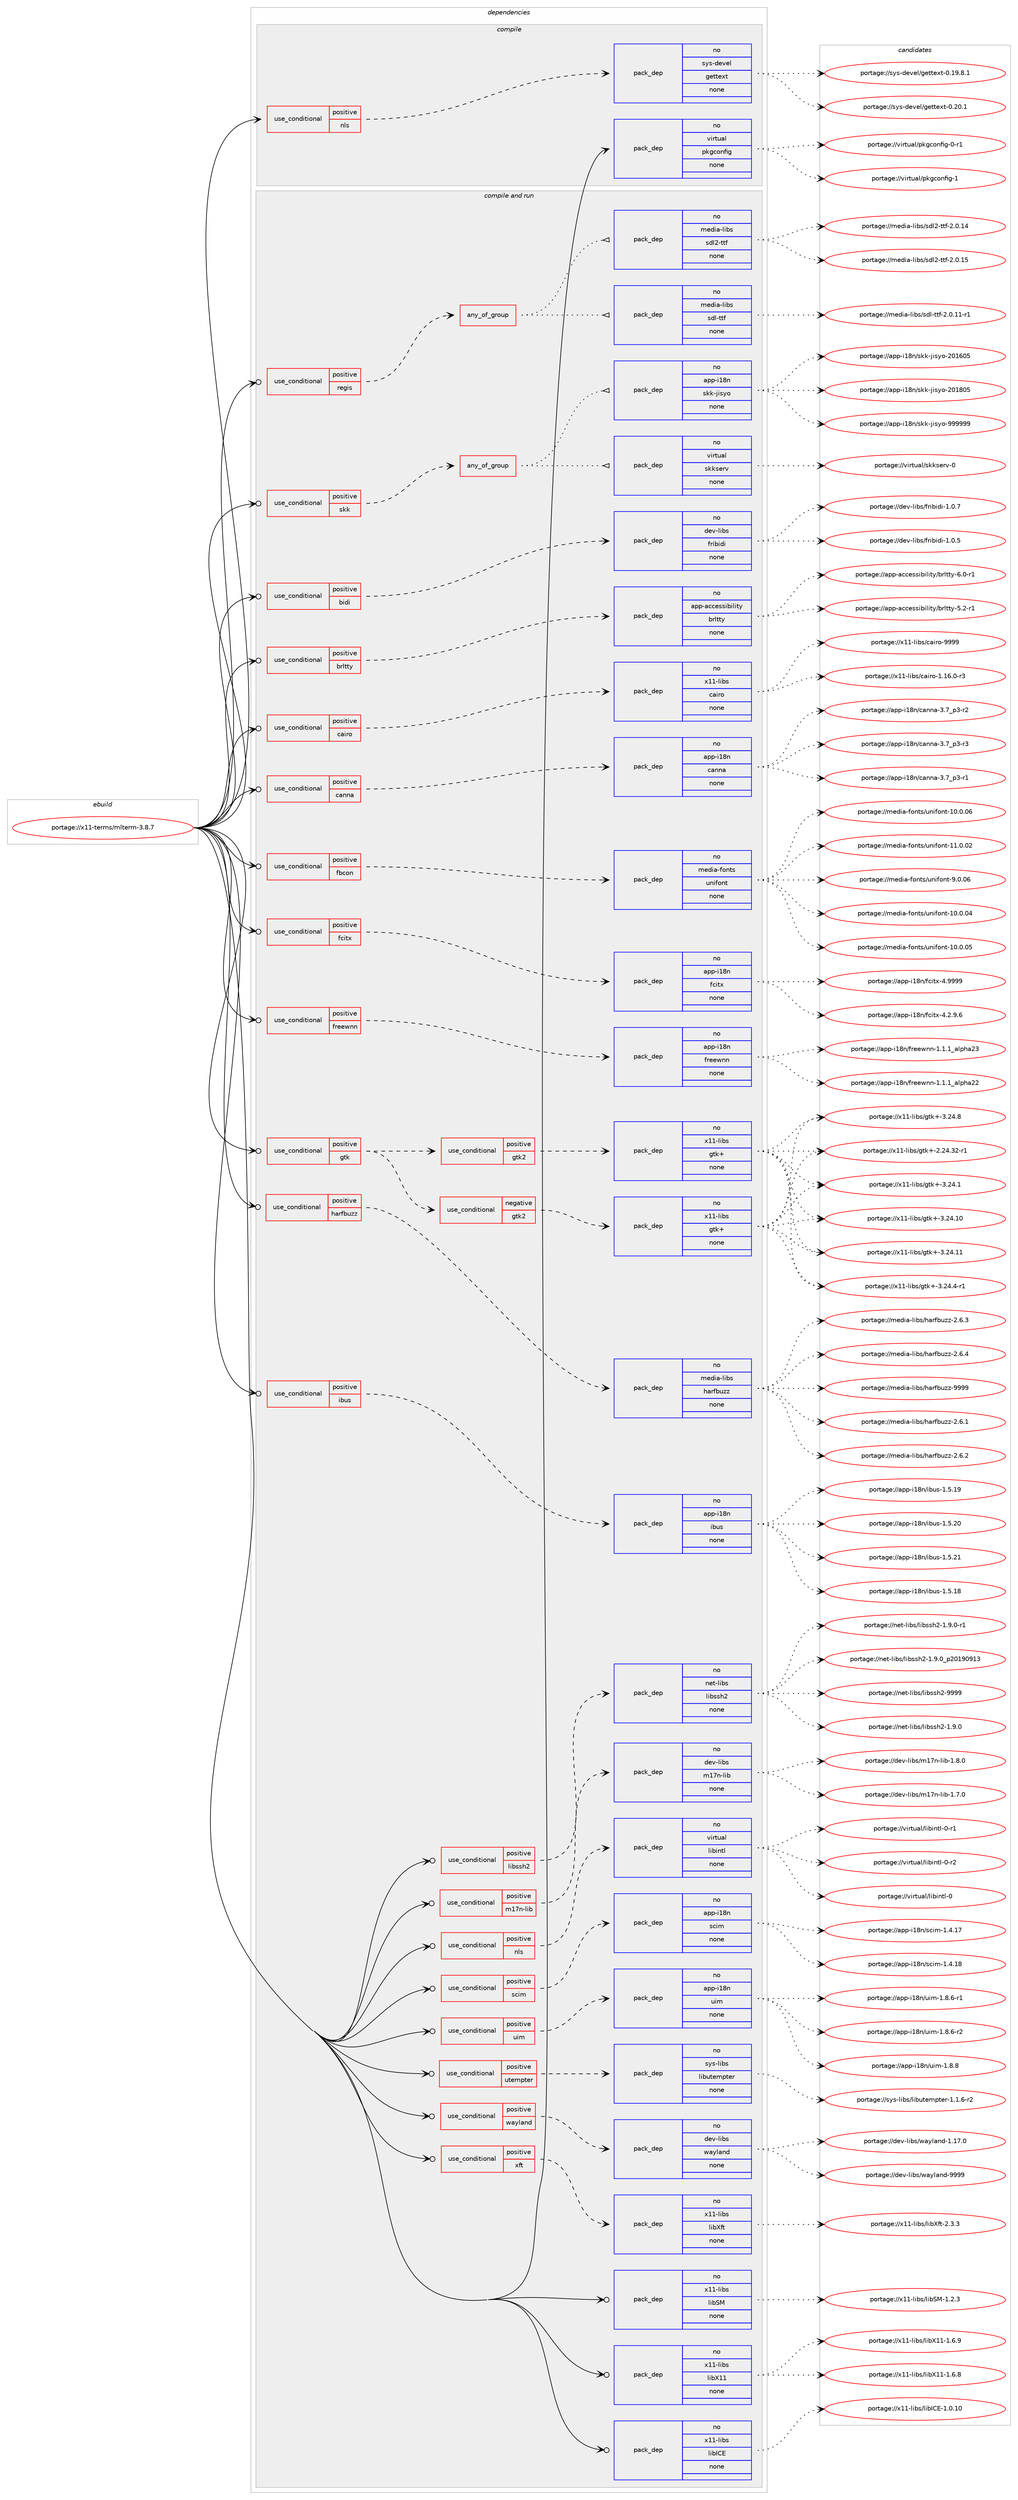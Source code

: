 digraph prolog {

# *************
# Graph options
# *************

newrank=true;
concentrate=true;
compound=true;
graph [rankdir=LR,fontname=Helvetica,fontsize=10,ranksep=1.5];#, ranksep=2.5, nodesep=0.2];
edge  [arrowhead=vee];
node  [fontname=Helvetica,fontsize=10];

# **********
# The ebuild
# **********

subgraph cluster_leftcol {
color=gray;
rank=same;
label=<<i>ebuild</i>>;
id [label="portage://x11-terms/mlterm-3.8.7", color=red, width=4, href="../x11-terms/mlterm-3.8.7.svg"];
}

# ****************
# The dependencies
# ****************

subgraph cluster_midcol {
color=gray;
label=<<i>dependencies</i>>;
subgraph cluster_compile {
fillcolor="#eeeeee";
style=filled;
label=<<i>compile</i>>;
subgraph cond108905 {
dependency457503 [label=<<TABLE BORDER="0" CELLBORDER="1" CELLSPACING="0" CELLPADDING="4"><TR><TD ROWSPAN="3" CELLPADDING="10">use_conditional</TD></TR><TR><TD>positive</TD></TR><TR><TD>nls</TD></TR></TABLE>>, shape=none, color=red];
subgraph pack340340 {
dependency457504 [label=<<TABLE BORDER="0" CELLBORDER="1" CELLSPACING="0" CELLPADDING="4" WIDTH="220"><TR><TD ROWSPAN="6" CELLPADDING="30">pack_dep</TD></TR><TR><TD WIDTH="110">no</TD></TR><TR><TD>sys-devel</TD></TR><TR><TD>gettext</TD></TR><TR><TD>none</TD></TR><TR><TD></TD></TR></TABLE>>, shape=none, color=blue];
}
dependency457503:e -> dependency457504:w [weight=20,style="dashed",arrowhead="vee"];
}
id:e -> dependency457503:w [weight=20,style="solid",arrowhead="vee"];
subgraph pack340341 {
dependency457505 [label=<<TABLE BORDER="0" CELLBORDER="1" CELLSPACING="0" CELLPADDING="4" WIDTH="220"><TR><TD ROWSPAN="6" CELLPADDING="30">pack_dep</TD></TR><TR><TD WIDTH="110">no</TD></TR><TR><TD>virtual</TD></TR><TR><TD>pkgconfig</TD></TR><TR><TD>none</TD></TR><TR><TD></TD></TR></TABLE>>, shape=none, color=blue];
}
id:e -> dependency457505:w [weight=20,style="solid",arrowhead="vee"];
}
subgraph cluster_compileandrun {
fillcolor="#eeeeee";
style=filled;
label=<<i>compile and run</i>>;
subgraph cond108906 {
dependency457506 [label=<<TABLE BORDER="0" CELLBORDER="1" CELLSPACING="0" CELLPADDING="4"><TR><TD ROWSPAN="3" CELLPADDING="10">use_conditional</TD></TR><TR><TD>positive</TD></TR><TR><TD>bidi</TD></TR></TABLE>>, shape=none, color=red];
subgraph pack340342 {
dependency457507 [label=<<TABLE BORDER="0" CELLBORDER="1" CELLSPACING="0" CELLPADDING="4" WIDTH="220"><TR><TD ROWSPAN="6" CELLPADDING="30">pack_dep</TD></TR><TR><TD WIDTH="110">no</TD></TR><TR><TD>dev-libs</TD></TR><TR><TD>fribidi</TD></TR><TR><TD>none</TD></TR><TR><TD></TD></TR></TABLE>>, shape=none, color=blue];
}
dependency457506:e -> dependency457507:w [weight=20,style="dashed",arrowhead="vee"];
}
id:e -> dependency457506:w [weight=20,style="solid",arrowhead="odotvee"];
subgraph cond108907 {
dependency457508 [label=<<TABLE BORDER="0" CELLBORDER="1" CELLSPACING="0" CELLPADDING="4"><TR><TD ROWSPAN="3" CELLPADDING="10">use_conditional</TD></TR><TR><TD>positive</TD></TR><TR><TD>brltty</TD></TR></TABLE>>, shape=none, color=red];
subgraph pack340343 {
dependency457509 [label=<<TABLE BORDER="0" CELLBORDER="1" CELLSPACING="0" CELLPADDING="4" WIDTH="220"><TR><TD ROWSPAN="6" CELLPADDING="30">pack_dep</TD></TR><TR><TD WIDTH="110">no</TD></TR><TR><TD>app-accessibility</TD></TR><TR><TD>brltty</TD></TR><TR><TD>none</TD></TR><TR><TD></TD></TR></TABLE>>, shape=none, color=blue];
}
dependency457508:e -> dependency457509:w [weight=20,style="dashed",arrowhead="vee"];
}
id:e -> dependency457508:w [weight=20,style="solid",arrowhead="odotvee"];
subgraph cond108908 {
dependency457510 [label=<<TABLE BORDER="0" CELLBORDER="1" CELLSPACING="0" CELLPADDING="4"><TR><TD ROWSPAN="3" CELLPADDING="10">use_conditional</TD></TR><TR><TD>positive</TD></TR><TR><TD>cairo</TD></TR></TABLE>>, shape=none, color=red];
subgraph pack340344 {
dependency457511 [label=<<TABLE BORDER="0" CELLBORDER="1" CELLSPACING="0" CELLPADDING="4" WIDTH="220"><TR><TD ROWSPAN="6" CELLPADDING="30">pack_dep</TD></TR><TR><TD WIDTH="110">no</TD></TR><TR><TD>x11-libs</TD></TR><TR><TD>cairo</TD></TR><TR><TD>none</TD></TR><TR><TD></TD></TR></TABLE>>, shape=none, color=blue];
}
dependency457510:e -> dependency457511:w [weight=20,style="dashed",arrowhead="vee"];
}
id:e -> dependency457510:w [weight=20,style="solid",arrowhead="odotvee"];
subgraph cond108909 {
dependency457512 [label=<<TABLE BORDER="0" CELLBORDER="1" CELLSPACING="0" CELLPADDING="4"><TR><TD ROWSPAN="3" CELLPADDING="10">use_conditional</TD></TR><TR><TD>positive</TD></TR><TR><TD>canna</TD></TR></TABLE>>, shape=none, color=red];
subgraph pack340345 {
dependency457513 [label=<<TABLE BORDER="0" CELLBORDER="1" CELLSPACING="0" CELLPADDING="4" WIDTH="220"><TR><TD ROWSPAN="6" CELLPADDING="30">pack_dep</TD></TR><TR><TD WIDTH="110">no</TD></TR><TR><TD>app-i18n</TD></TR><TR><TD>canna</TD></TR><TR><TD>none</TD></TR><TR><TD></TD></TR></TABLE>>, shape=none, color=blue];
}
dependency457512:e -> dependency457513:w [weight=20,style="dashed",arrowhead="vee"];
}
id:e -> dependency457512:w [weight=20,style="solid",arrowhead="odotvee"];
subgraph cond108910 {
dependency457514 [label=<<TABLE BORDER="0" CELLBORDER="1" CELLSPACING="0" CELLPADDING="4"><TR><TD ROWSPAN="3" CELLPADDING="10">use_conditional</TD></TR><TR><TD>positive</TD></TR><TR><TD>fbcon</TD></TR></TABLE>>, shape=none, color=red];
subgraph pack340346 {
dependency457515 [label=<<TABLE BORDER="0" CELLBORDER="1" CELLSPACING="0" CELLPADDING="4" WIDTH="220"><TR><TD ROWSPAN="6" CELLPADDING="30">pack_dep</TD></TR><TR><TD WIDTH="110">no</TD></TR><TR><TD>media-fonts</TD></TR><TR><TD>unifont</TD></TR><TR><TD>none</TD></TR><TR><TD></TD></TR></TABLE>>, shape=none, color=blue];
}
dependency457514:e -> dependency457515:w [weight=20,style="dashed",arrowhead="vee"];
}
id:e -> dependency457514:w [weight=20,style="solid",arrowhead="odotvee"];
subgraph cond108911 {
dependency457516 [label=<<TABLE BORDER="0" CELLBORDER="1" CELLSPACING="0" CELLPADDING="4"><TR><TD ROWSPAN="3" CELLPADDING="10">use_conditional</TD></TR><TR><TD>positive</TD></TR><TR><TD>fcitx</TD></TR></TABLE>>, shape=none, color=red];
subgraph pack340347 {
dependency457517 [label=<<TABLE BORDER="0" CELLBORDER="1" CELLSPACING="0" CELLPADDING="4" WIDTH="220"><TR><TD ROWSPAN="6" CELLPADDING="30">pack_dep</TD></TR><TR><TD WIDTH="110">no</TD></TR><TR><TD>app-i18n</TD></TR><TR><TD>fcitx</TD></TR><TR><TD>none</TD></TR><TR><TD></TD></TR></TABLE>>, shape=none, color=blue];
}
dependency457516:e -> dependency457517:w [weight=20,style="dashed",arrowhead="vee"];
}
id:e -> dependency457516:w [weight=20,style="solid",arrowhead="odotvee"];
subgraph cond108912 {
dependency457518 [label=<<TABLE BORDER="0" CELLBORDER="1" CELLSPACING="0" CELLPADDING="4"><TR><TD ROWSPAN="3" CELLPADDING="10">use_conditional</TD></TR><TR><TD>positive</TD></TR><TR><TD>freewnn</TD></TR></TABLE>>, shape=none, color=red];
subgraph pack340348 {
dependency457519 [label=<<TABLE BORDER="0" CELLBORDER="1" CELLSPACING="0" CELLPADDING="4" WIDTH="220"><TR><TD ROWSPAN="6" CELLPADDING="30">pack_dep</TD></TR><TR><TD WIDTH="110">no</TD></TR><TR><TD>app-i18n</TD></TR><TR><TD>freewnn</TD></TR><TR><TD>none</TD></TR><TR><TD></TD></TR></TABLE>>, shape=none, color=blue];
}
dependency457518:e -> dependency457519:w [weight=20,style="dashed",arrowhead="vee"];
}
id:e -> dependency457518:w [weight=20,style="solid",arrowhead="odotvee"];
subgraph cond108913 {
dependency457520 [label=<<TABLE BORDER="0" CELLBORDER="1" CELLSPACING="0" CELLPADDING="4"><TR><TD ROWSPAN="3" CELLPADDING="10">use_conditional</TD></TR><TR><TD>positive</TD></TR><TR><TD>gtk</TD></TR></TABLE>>, shape=none, color=red];
subgraph cond108914 {
dependency457521 [label=<<TABLE BORDER="0" CELLBORDER="1" CELLSPACING="0" CELLPADDING="4"><TR><TD ROWSPAN="3" CELLPADDING="10">use_conditional</TD></TR><TR><TD>positive</TD></TR><TR><TD>gtk2</TD></TR></TABLE>>, shape=none, color=red];
subgraph pack340349 {
dependency457522 [label=<<TABLE BORDER="0" CELLBORDER="1" CELLSPACING="0" CELLPADDING="4" WIDTH="220"><TR><TD ROWSPAN="6" CELLPADDING="30">pack_dep</TD></TR><TR><TD WIDTH="110">no</TD></TR><TR><TD>x11-libs</TD></TR><TR><TD>gtk+</TD></TR><TR><TD>none</TD></TR><TR><TD></TD></TR></TABLE>>, shape=none, color=blue];
}
dependency457521:e -> dependency457522:w [weight=20,style="dashed",arrowhead="vee"];
}
dependency457520:e -> dependency457521:w [weight=20,style="dashed",arrowhead="vee"];
subgraph cond108915 {
dependency457523 [label=<<TABLE BORDER="0" CELLBORDER="1" CELLSPACING="0" CELLPADDING="4"><TR><TD ROWSPAN="3" CELLPADDING="10">use_conditional</TD></TR><TR><TD>negative</TD></TR><TR><TD>gtk2</TD></TR></TABLE>>, shape=none, color=red];
subgraph pack340350 {
dependency457524 [label=<<TABLE BORDER="0" CELLBORDER="1" CELLSPACING="0" CELLPADDING="4" WIDTH="220"><TR><TD ROWSPAN="6" CELLPADDING="30">pack_dep</TD></TR><TR><TD WIDTH="110">no</TD></TR><TR><TD>x11-libs</TD></TR><TR><TD>gtk+</TD></TR><TR><TD>none</TD></TR><TR><TD></TD></TR></TABLE>>, shape=none, color=blue];
}
dependency457523:e -> dependency457524:w [weight=20,style="dashed",arrowhead="vee"];
}
dependency457520:e -> dependency457523:w [weight=20,style="dashed",arrowhead="vee"];
}
id:e -> dependency457520:w [weight=20,style="solid",arrowhead="odotvee"];
subgraph cond108916 {
dependency457525 [label=<<TABLE BORDER="0" CELLBORDER="1" CELLSPACING="0" CELLPADDING="4"><TR><TD ROWSPAN="3" CELLPADDING="10">use_conditional</TD></TR><TR><TD>positive</TD></TR><TR><TD>harfbuzz</TD></TR></TABLE>>, shape=none, color=red];
subgraph pack340351 {
dependency457526 [label=<<TABLE BORDER="0" CELLBORDER="1" CELLSPACING="0" CELLPADDING="4" WIDTH="220"><TR><TD ROWSPAN="6" CELLPADDING="30">pack_dep</TD></TR><TR><TD WIDTH="110">no</TD></TR><TR><TD>media-libs</TD></TR><TR><TD>harfbuzz</TD></TR><TR><TD>none</TD></TR><TR><TD></TD></TR></TABLE>>, shape=none, color=blue];
}
dependency457525:e -> dependency457526:w [weight=20,style="dashed",arrowhead="vee"];
}
id:e -> dependency457525:w [weight=20,style="solid",arrowhead="odotvee"];
subgraph cond108917 {
dependency457527 [label=<<TABLE BORDER="0" CELLBORDER="1" CELLSPACING="0" CELLPADDING="4"><TR><TD ROWSPAN="3" CELLPADDING="10">use_conditional</TD></TR><TR><TD>positive</TD></TR><TR><TD>ibus</TD></TR></TABLE>>, shape=none, color=red];
subgraph pack340352 {
dependency457528 [label=<<TABLE BORDER="0" CELLBORDER="1" CELLSPACING="0" CELLPADDING="4" WIDTH="220"><TR><TD ROWSPAN="6" CELLPADDING="30">pack_dep</TD></TR><TR><TD WIDTH="110">no</TD></TR><TR><TD>app-i18n</TD></TR><TR><TD>ibus</TD></TR><TR><TD>none</TD></TR><TR><TD></TD></TR></TABLE>>, shape=none, color=blue];
}
dependency457527:e -> dependency457528:w [weight=20,style="dashed",arrowhead="vee"];
}
id:e -> dependency457527:w [weight=20,style="solid",arrowhead="odotvee"];
subgraph cond108918 {
dependency457529 [label=<<TABLE BORDER="0" CELLBORDER="1" CELLSPACING="0" CELLPADDING="4"><TR><TD ROWSPAN="3" CELLPADDING="10">use_conditional</TD></TR><TR><TD>positive</TD></TR><TR><TD>libssh2</TD></TR></TABLE>>, shape=none, color=red];
subgraph pack340353 {
dependency457530 [label=<<TABLE BORDER="0" CELLBORDER="1" CELLSPACING="0" CELLPADDING="4" WIDTH="220"><TR><TD ROWSPAN="6" CELLPADDING="30">pack_dep</TD></TR><TR><TD WIDTH="110">no</TD></TR><TR><TD>net-libs</TD></TR><TR><TD>libssh2</TD></TR><TR><TD>none</TD></TR><TR><TD></TD></TR></TABLE>>, shape=none, color=blue];
}
dependency457529:e -> dependency457530:w [weight=20,style="dashed",arrowhead="vee"];
}
id:e -> dependency457529:w [weight=20,style="solid",arrowhead="odotvee"];
subgraph cond108919 {
dependency457531 [label=<<TABLE BORDER="0" CELLBORDER="1" CELLSPACING="0" CELLPADDING="4"><TR><TD ROWSPAN="3" CELLPADDING="10">use_conditional</TD></TR><TR><TD>positive</TD></TR><TR><TD>m17n-lib</TD></TR></TABLE>>, shape=none, color=red];
subgraph pack340354 {
dependency457532 [label=<<TABLE BORDER="0" CELLBORDER="1" CELLSPACING="0" CELLPADDING="4" WIDTH="220"><TR><TD ROWSPAN="6" CELLPADDING="30">pack_dep</TD></TR><TR><TD WIDTH="110">no</TD></TR><TR><TD>dev-libs</TD></TR><TR><TD>m17n-lib</TD></TR><TR><TD>none</TD></TR><TR><TD></TD></TR></TABLE>>, shape=none, color=blue];
}
dependency457531:e -> dependency457532:w [weight=20,style="dashed",arrowhead="vee"];
}
id:e -> dependency457531:w [weight=20,style="solid",arrowhead="odotvee"];
subgraph cond108920 {
dependency457533 [label=<<TABLE BORDER="0" CELLBORDER="1" CELLSPACING="0" CELLPADDING="4"><TR><TD ROWSPAN="3" CELLPADDING="10">use_conditional</TD></TR><TR><TD>positive</TD></TR><TR><TD>nls</TD></TR></TABLE>>, shape=none, color=red];
subgraph pack340355 {
dependency457534 [label=<<TABLE BORDER="0" CELLBORDER="1" CELLSPACING="0" CELLPADDING="4" WIDTH="220"><TR><TD ROWSPAN="6" CELLPADDING="30">pack_dep</TD></TR><TR><TD WIDTH="110">no</TD></TR><TR><TD>virtual</TD></TR><TR><TD>libintl</TD></TR><TR><TD>none</TD></TR><TR><TD></TD></TR></TABLE>>, shape=none, color=blue];
}
dependency457533:e -> dependency457534:w [weight=20,style="dashed",arrowhead="vee"];
}
id:e -> dependency457533:w [weight=20,style="solid",arrowhead="odotvee"];
subgraph cond108921 {
dependency457535 [label=<<TABLE BORDER="0" CELLBORDER="1" CELLSPACING="0" CELLPADDING="4"><TR><TD ROWSPAN="3" CELLPADDING="10">use_conditional</TD></TR><TR><TD>positive</TD></TR><TR><TD>regis</TD></TR></TABLE>>, shape=none, color=red];
subgraph any7964 {
dependency457536 [label=<<TABLE BORDER="0" CELLBORDER="1" CELLSPACING="0" CELLPADDING="4"><TR><TD CELLPADDING="10">any_of_group</TD></TR></TABLE>>, shape=none, color=red];subgraph pack340356 {
dependency457537 [label=<<TABLE BORDER="0" CELLBORDER="1" CELLSPACING="0" CELLPADDING="4" WIDTH="220"><TR><TD ROWSPAN="6" CELLPADDING="30">pack_dep</TD></TR><TR><TD WIDTH="110">no</TD></TR><TR><TD>media-libs</TD></TR><TR><TD>sdl-ttf</TD></TR><TR><TD>none</TD></TR><TR><TD></TD></TR></TABLE>>, shape=none, color=blue];
}
dependency457536:e -> dependency457537:w [weight=20,style="dotted",arrowhead="oinv"];
subgraph pack340357 {
dependency457538 [label=<<TABLE BORDER="0" CELLBORDER="1" CELLSPACING="0" CELLPADDING="4" WIDTH="220"><TR><TD ROWSPAN="6" CELLPADDING="30">pack_dep</TD></TR><TR><TD WIDTH="110">no</TD></TR><TR><TD>media-libs</TD></TR><TR><TD>sdl2-ttf</TD></TR><TR><TD>none</TD></TR><TR><TD></TD></TR></TABLE>>, shape=none, color=blue];
}
dependency457536:e -> dependency457538:w [weight=20,style="dotted",arrowhead="oinv"];
}
dependency457535:e -> dependency457536:w [weight=20,style="dashed",arrowhead="vee"];
}
id:e -> dependency457535:w [weight=20,style="solid",arrowhead="odotvee"];
subgraph cond108922 {
dependency457539 [label=<<TABLE BORDER="0" CELLBORDER="1" CELLSPACING="0" CELLPADDING="4"><TR><TD ROWSPAN="3" CELLPADDING="10">use_conditional</TD></TR><TR><TD>positive</TD></TR><TR><TD>scim</TD></TR></TABLE>>, shape=none, color=red];
subgraph pack340358 {
dependency457540 [label=<<TABLE BORDER="0" CELLBORDER="1" CELLSPACING="0" CELLPADDING="4" WIDTH="220"><TR><TD ROWSPAN="6" CELLPADDING="30">pack_dep</TD></TR><TR><TD WIDTH="110">no</TD></TR><TR><TD>app-i18n</TD></TR><TR><TD>scim</TD></TR><TR><TD>none</TD></TR><TR><TD></TD></TR></TABLE>>, shape=none, color=blue];
}
dependency457539:e -> dependency457540:w [weight=20,style="dashed",arrowhead="vee"];
}
id:e -> dependency457539:w [weight=20,style="solid",arrowhead="odotvee"];
subgraph cond108923 {
dependency457541 [label=<<TABLE BORDER="0" CELLBORDER="1" CELLSPACING="0" CELLPADDING="4"><TR><TD ROWSPAN="3" CELLPADDING="10">use_conditional</TD></TR><TR><TD>positive</TD></TR><TR><TD>skk</TD></TR></TABLE>>, shape=none, color=red];
subgraph any7965 {
dependency457542 [label=<<TABLE BORDER="0" CELLBORDER="1" CELLSPACING="0" CELLPADDING="4"><TR><TD CELLPADDING="10">any_of_group</TD></TR></TABLE>>, shape=none, color=red];subgraph pack340359 {
dependency457543 [label=<<TABLE BORDER="0" CELLBORDER="1" CELLSPACING="0" CELLPADDING="4" WIDTH="220"><TR><TD ROWSPAN="6" CELLPADDING="30">pack_dep</TD></TR><TR><TD WIDTH="110">no</TD></TR><TR><TD>virtual</TD></TR><TR><TD>skkserv</TD></TR><TR><TD>none</TD></TR><TR><TD></TD></TR></TABLE>>, shape=none, color=blue];
}
dependency457542:e -> dependency457543:w [weight=20,style="dotted",arrowhead="oinv"];
subgraph pack340360 {
dependency457544 [label=<<TABLE BORDER="0" CELLBORDER="1" CELLSPACING="0" CELLPADDING="4" WIDTH="220"><TR><TD ROWSPAN="6" CELLPADDING="30">pack_dep</TD></TR><TR><TD WIDTH="110">no</TD></TR><TR><TD>app-i18n</TD></TR><TR><TD>skk-jisyo</TD></TR><TR><TD>none</TD></TR><TR><TD></TD></TR></TABLE>>, shape=none, color=blue];
}
dependency457542:e -> dependency457544:w [weight=20,style="dotted",arrowhead="oinv"];
}
dependency457541:e -> dependency457542:w [weight=20,style="dashed",arrowhead="vee"];
}
id:e -> dependency457541:w [weight=20,style="solid",arrowhead="odotvee"];
subgraph cond108924 {
dependency457545 [label=<<TABLE BORDER="0" CELLBORDER="1" CELLSPACING="0" CELLPADDING="4"><TR><TD ROWSPAN="3" CELLPADDING="10">use_conditional</TD></TR><TR><TD>positive</TD></TR><TR><TD>uim</TD></TR></TABLE>>, shape=none, color=red];
subgraph pack340361 {
dependency457546 [label=<<TABLE BORDER="0" CELLBORDER="1" CELLSPACING="0" CELLPADDING="4" WIDTH="220"><TR><TD ROWSPAN="6" CELLPADDING="30">pack_dep</TD></TR><TR><TD WIDTH="110">no</TD></TR><TR><TD>app-i18n</TD></TR><TR><TD>uim</TD></TR><TR><TD>none</TD></TR><TR><TD></TD></TR></TABLE>>, shape=none, color=blue];
}
dependency457545:e -> dependency457546:w [weight=20,style="dashed",arrowhead="vee"];
}
id:e -> dependency457545:w [weight=20,style="solid",arrowhead="odotvee"];
subgraph cond108925 {
dependency457547 [label=<<TABLE BORDER="0" CELLBORDER="1" CELLSPACING="0" CELLPADDING="4"><TR><TD ROWSPAN="3" CELLPADDING="10">use_conditional</TD></TR><TR><TD>positive</TD></TR><TR><TD>utempter</TD></TR></TABLE>>, shape=none, color=red];
subgraph pack340362 {
dependency457548 [label=<<TABLE BORDER="0" CELLBORDER="1" CELLSPACING="0" CELLPADDING="4" WIDTH="220"><TR><TD ROWSPAN="6" CELLPADDING="30">pack_dep</TD></TR><TR><TD WIDTH="110">no</TD></TR><TR><TD>sys-libs</TD></TR><TR><TD>libutempter</TD></TR><TR><TD>none</TD></TR><TR><TD></TD></TR></TABLE>>, shape=none, color=blue];
}
dependency457547:e -> dependency457548:w [weight=20,style="dashed",arrowhead="vee"];
}
id:e -> dependency457547:w [weight=20,style="solid",arrowhead="odotvee"];
subgraph cond108926 {
dependency457549 [label=<<TABLE BORDER="0" CELLBORDER="1" CELLSPACING="0" CELLPADDING="4"><TR><TD ROWSPAN="3" CELLPADDING="10">use_conditional</TD></TR><TR><TD>positive</TD></TR><TR><TD>wayland</TD></TR></TABLE>>, shape=none, color=red];
subgraph pack340363 {
dependency457550 [label=<<TABLE BORDER="0" CELLBORDER="1" CELLSPACING="0" CELLPADDING="4" WIDTH="220"><TR><TD ROWSPAN="6" CELLPADDING="30">pack_dep</TD></TR><TR><TD WIDTH="110">no</TD></TR><TR><TD>dev-libs</TD></TR><TR><TD>wayland</TD></TR><TR><TD>none</TD></TR><TR><TD></TD></TR></TABLE>>, shape=none, color=blue];
}
dependency457549:e -> dependency457550:w [weight=20,style="dashed",arrowhead="vee"];
}
id:e -> dependency457549:w [weight=20,style="solid",arrowhead="odotvee"];
subgraph cond108927 {
dependency457551 [label=<<TABLE BORDER="0" CELLBORDER="1" CELLSPACING="0" CELLPADDING="4"><TR><TD ROWSPAN="3" CELLPADDING="10">use_conditional</TD></TR><TR><TD>positive</TD></TR><TR><TD>xft</TD></TR></TABLE>>, shape=none, color=red];
subgraph pack340364 {
dependency457552 [label=<<TABLE BORDER="0" CELLBORDER="1" CELLSPACING="0" CELLPADDING="4" WIDTH="220"><TR><TD ROWSPAN="6" CELLPADDING="30">pack_dep</TD></TR><TR><TD WIDTH="110">no</TD></TR><TR><TD>x11-libs</TD></TR><TR><TD>libXft</TD></TR><TR><TD>none</TD></TR><TR><TD></TD></TR></TABLE>>, shape=none, color=blue];
}
dependency457551:e -> dependency457552:w [weight=20,style="dashed",arrowhead="vee"];
}
id:e -> dependency457551:w [weight=20,style="solid",arrowhead="odotvee"];
subgraph pack340365 {
dependency457553 [label=<<TABLE BORDER="0" CELLBORDER="1" CELLSPACING="0" CELLPADDING="4" WIDTH="220"><TR><TD ROWSPAN="6" CELLPADDING="30">pack_dep</TD></TR><TR><TD WIDTH="110">no</TD></TR><TR><TD>x11-libs</TD></TR><TR><TD>libICE</TD></TR><TR><TD>none</TD></TR><TR><TD></TD></TR></TABLE>>, shape=none, color=blue];
}
id:e -> dependency457553:w [weight=20,style="solid",arrowhead="odotvee"];
subgraph pack340366 {
dependency457554 [label=<<TABLE BORDER="0" CELLBORDER="1" CELLSPACING="0" CELLPADDING="4" WIDTH="220"><TR><TD ROWSPAN="6" CELLPADDING="30">pack_dep</TD></TR><TR><TD WIDTH="110">no</TD></TR><TR><TD>x11-libs</TD></TR><TR><TD>libSM</TD></TR><TR><TD>none</TD></TR><TR><TD></TD></TR></TABLE>>, shape=none, color=blue];
}
id:e -> dependency457554:w [weight=20,style="solid",arrowhead="odotvee"];
subgraph pack340367 {
dependency457555 [label=<<TABLE BORDER="0" CELLBORDER="1" CELLSPACING="0" CELLPADDING="4" WIDTH="220"><TR><TD ROWSPAN="6" CELLPADDING="30">pack_dep</TD></TR><TR><TD WIDTH="110">no</TD></TR><TR><TD>x11-libs</TD></TR><TR><TD>libX11</TD></TR><TR><TD>none</TD></TR><TR><TD></TD></TR></TABLE>>, shape=none, color=blue];
}
id:e -> dependency457555:w [weight=20,style="solid",arrowhead="odotvee"];
}
subgraph cluster_run {
fillcolor="#eeeeee";
style=filled;
label=<<i>run</i>>;
}
}

# **************
# The candidates
# **************

subgraph cluster_choices {
rank=same;
color=gray;
label=<<i>candidates</i>>;

subgraph choice340340 {
color=black;
nodesep=1;
choiceportage1151211154510010111810110847103101116116101120116454846495746564649 [label="portage://sys-devel/gettext-0.19.8.1", color=red, width=4,href="../sys-devel/gettext-0.19.8.1.svg"];
choiceportage115121115451001011181011084710310111611610112011645484650484649 [label="portage://sys-devel/gettext-0.20.1", color=red, width=4,href="../sys-devel/gettext-0.20.1.svg"];
dependency457504:e -> choiceportage1151211154510010111810110847103101116116101120116454846495746564649:w [style=dotted,weight="100"];
dependency457504:e -> choiceportage115121115451001011181011084710310111611610112011645484650484649:w [style=dotted,weight="100"];
}
subgraph choice340341 {
color=black;
nodesep=1;
choiceportage11810511411611797108471121071039911111010210510345484511449 [label="portage://virtual/pkgconfig-0-r1", color=red, width=4,href="../virtual/pkgconfig-0-r1.svg"];
choiceportage1181051141161179710847112107103991111101021051034549 [label="portage://virtual/pkgconfig-1", color=red, width=4,href="../virtual/pkgconfig-1.svg"];
dependency457505:e -> choiceportage11810511411611797108471121071039911111010210510345484511449:w [style=dotted,weight="100"];
dependency457505:e -> choiceportage1181051141161179710847112107103991111101021051034549:w [style=dotted,weight="100"];
}
subgraph choice340342 {
color=black;
nodesep=1;
choiceportage10010111845108105981154710211410598105100105454946484653 [label="portage://dev-libs/fribidi-1.0.5", color=red, width=4,href="../dev-libs/fribidi-1.0.5.svg"];
choiceportage10010111845108105981154710211410598105100105454946484655 [label="portage://dev-libs/fribidi-1.0.7", color=red, width=4,href="../dev-libs/fribidi-1.0.7.svg"];
dependency457507:e -> choiceportage10010111845108105981154710211410598105100105454946484653:w [style=dotted,weight="100"];
dependency457507:e -> choiceportage10010111845108105981154710211410598105100105454946484655:w [style=dotted,weight="100"];
}
subgraph choice340343 {
color=black;
nodesep=1;
choiceportage9711211245979999101115115105981051081051161214798114108116116121455346504511449 [label="portage://app-accessibility/brltty-5.2-r1", color=red, width=4,href="../app-accessibility/brltty-5.2-r1.svg"];
choiceportage9711211245979999101115115105981051081051161214798114108116116121455446484511449 [label="portage://app-accessibility/brltty-6.0-r1", color=red, width=4,href="../app-accessibility/brltty-6.0-r1.svg"];
dependency457509:e -> choiceportage9711211245979999101115115105981051081051161214798114108116116121455346504511449:w [style=dotted,weight="100"];
dependency457509:e -> choiceportage9711211245979999101115115105981051081051161214798114108116116121455446484511449:w [style=dotted,weight="100"];
}
subgraph choice340344 {
color=black;
nodesep=1;
choiceportage12049494510810598115479997105114111454946495446484511451 [label="portage://x11-libs/cairo-1.16.0-r3", color=red, width=4,href="../x11-libs/cairo-1.16.0-r3.svg"];
choiceportage120494945108105981154799971051141114557575757 [label="portage://x11-libs/cairo-9999", color=red, width=4,href="../x11-libs/cairo-9999.svg"];
dependency457511:e -> choiceportage12049494510810598115479997105114111454946495446484511451:w [style=dotted,weight="100"];
dependency457511:e -> choiceportage120494945108105981154799971051141114557575757:w [style=dotted,weight="100"];
}
subgraph choice340345 {
color=black;
nodesep=1;
choiceportage97112112451054956110479997110110974551465595112514511449 [label="portage://app-i18n/canna-3.7_p3-r1", color=red, width=4,href="../app-i18n/canna-3.7_p3-r1.svg"];
choiceportage97112112451054956110479997110110974551465595112514511450 [label="portage://app-i18n/canna-3.7_p3-r2", color=red, width=4,href="../app-i18n/canna-3.7_p3-r2.svg"];
choiceportage97112112451054956110479997110110974551465595112514511451 [label="portage://app-i18n/canna-3.7_p3-r3", color=red, width=4,href="../app-i18n/canna-3.7_p3-r3.svg"];
dependency457513:e -> choiceportage97112112451054956110479997110110974551465595112514511449:w [style=dotted,weight="100"];
dependency457513:e -> choiceportage97112112451054956110479997110110974551465595112514511450:w [style=dotted,weight="100"];
dependency457513:e -> choiceportage97112112451054956110479997110110974551465595112514511451:w [style=dotted,weight="100"];
}
subgraph choice340346 {
color=black;
nodesep=1;
choiceportage1091011001059745102111110116115471171101051021111101164549484648464852 [label="portage://media-fonts/unifont-10.0.04", color=red, width=4,href="../media-fonts/unifont-10.0.04.svg"];
choiceportage1091011001059745102111110116115471171101051021111101164549484648464853 [label="portage://media-fonts/unifont-10.0.05", color=red, width=4,href="../media-fonts/unifont-10.0.05.svg"];
choiceportage1091011001059745102111110116115471171101051021111101164549484648464854 [label="portage://media-fonts/unifont-10.0.06", color=red, width=4,href="../media-fonts/unifont-10.0.06.svg"];
choiceportage1091011001059745102111110116115471171101051021111101164549494648464850 [label="portage://media-fonts/unifont-11.0.02", color=red, width=4,href="../media-fonts/unifont-11.0.02.svg"];
choiceportage10910110010597451021111101161154711711010510211111011645574648464854 [label="portage://media-fonts/unifont-9.0.06", color=red, width=4,href="../media-fonts/unifont-9.0.06.svg"];
dependency457515:e -> choiceportage1091011001059745102111110116115471171101051021111101164549484648464852:w [style=dotted,weight="100"];
dependency457515:e -> choiceportage1091011001059745102111110116115471171101051021111101164549484648464853:w [style=dotted,weight="100"];
dependency457515:e -> choiceportage1091011001059745102111110116115471171101051021111101164549484648464854:w [style=dotted,weight="100"];
dependency457515:e -> choiceportage1091011001059745102111110116115471171101051021111101164549494648464850:w [style=dotted,weight="100"];
dependency457515:e -> choiceportage10910110010597451021111101161154711711010510211111011645574648464854:w [style=dotted,weight="100"];
}
subgraph choice340347 {
color=black;
nodesep=1;
choiceportage9711211245105495611047102991051161204552465046574654 [label="portage://app-i18n/fcitx-4.2.9.6", color=red, width=4,href="../app-i18n/fcitx-4.2.9.6.svg"];
choiceportage97112112451054956110471029910511612045524657575757 [label="portage://app-i18n/fcitx-4.9999", color=red, width=4,href="../app-i18n/fcitx-4.9999.svg"];
dependency457517:e -> choiceportage9711211245105495611047102991051161204552465046574654:w [style=dotted,weight="100"];
dependency457517:e -> choiceportage97112112451054956110471029910511612045524657575757:w [style=dotted,weight="100"];
}
subgraph choice340348 {
color=black;
nodesep=1;
choiceportage97112112451054956110471021141011011191101104549464946499597108112104975050 [label="portage://app-i18n/freewnn-1.1.1_alpha22", color=red, width=4,href="../app-i18n/freewnn-1.1.1_alpha22.svg"];
choiceportage97112112451054956110471021141011011191101104549464946499597108112104975051 [label="portage://app-i18n/freewnn-1.1.1_alpha23", color=red, width=4,href="../app-i18n/freewnn-1.1.1_alpha23.svg"];
dependency457519:e -> choiceportage97112112451054956110471021141011011191101104549464946499597108112104975050:w [style=dotted,weight="100"];
dependency457519:e -> choiceportage97112112451054956110471021141011011191101104549464946499597108112104975051:w [style=dotted,weight="100"];
}
subgraph choice340349 {
color=black;
nodesep=1;
choiceportage12049494510810598115471031161074345504650524651504511449 [label="portage://x11-libs/gtk+-2.24.32-r1", color=red, width=4,href="../x11-libs/gtk+-2.24.32-r1.svg"];
choiceportage12049494510810598115471031161074345514650524649 [label="portage://x11-libs/gtk+-3.24.1", color=red, width=4,href="../x11-libs/gtk+-3.24.1.svg"];
choiceportage1204949451081059811547103116107434551465052464948 [label="portage://x11-libs/gtk+-3.24.10", color=red, width=4,href="../x11-libs/gtk+-3.24.10.svg"];
choiceportage1204949451081059811547103116107434551465052464949 [label="portage://x11-libs/gtk+-3.24.11", color=red, width=4,href="../x11-libs/gtk+-3.24.11.svg"];
choiceportage120494945108105981154710311610743455146505246524511449 [label="portage://x11-libs/gtk+-3.24.4-r1", color=red, width=4,href="../x11-libs/gtk+-3.24.4-r1.svg"];
choiceportage12049494510810598115471031161074345514650524656 [label="portage://x11-libs/gtk+-3.24.8", color=red, width=4,href="../x11-libs/gtk+-3.24.8.svg"];
dependency457522:e -> choiceportage12049494510810598115471031161074345504650524651504511449:w [style=dotted,weight="100"];
dependency457522:e -> choiceportage12049494510810598115471031161074345514650524649:w [style=dotted,weight="100"];
dependency457522:e -> choiceportage1204949451081059811547103116107434551465052464948:w [style=dotted,weight="100"];
dependency457522:e -> choiceportage1204949451081059811547103116107434551465052464949:w [style=dotted,weight="100"];
dependency457522:e -> choiceportage120494945108105981154710311610743455146505246524511449:w [style=dotted,weight="100"];
dependency457522:e -> choiceportage12049494510810598115471031161074345514650524656:w [style=dotted,weight="100"];
}
subgraph choice340350 {
color=black;
nodesep=1;
choiceportage12049494510810598115471031161074345504650524651504511449 [label="portage://x11-libs/gtk+-2.24.32-r1", color=red, width=4,href="../x11-libs/gtk+-2.24.32-r1.svg"];
choiceportage12049494510810598115471031161074345514650524649 [label="portage://x11-libs/gtk+-3.24.1", color=red, width=4,href="../x11-libs/gtk+-3.24.1.svg"];
choiceportage1204949451081059811547103116107434551465052464948 [label="portage://x11-libs/gtk+-3.24.10", color=red, width=4,href="../x11-libs/gtk+-3.24.10.svg"];
choiceportage1204949451081059811547103116107434551465052464949 [label="portage://x11-libs/gtk+-3.24.11", color=red, width=4,href="../x11-libs/gtk+-3.24.11.svg"];
choiceportage120494945108105981154710311610743455146505246524511449 [label="portage://x11-libs/gtk+-3.24.4-r1", color=red, width=4,href="../x11-libs/gtk+-3.24.4-r1.svg"];
choiceportage12049494510810598115471031161074345514650524656 [label="portage://x11-libs/gtk+-3.24.8", color=red, width=4,href="../x11-libs/gtk+-3.24.8.svg"];
dependency457524:e -> choiceportage12049494510810598115471031161074345504650524651504511449:w [style=dotted,weight="100"];
dependency457524:e -> choiceportage12049494510810598115471031161074345514650524649:w [style=dotted,weight="100"];
dependency457524:e -> choiceportage1204949451081059811547103116107434551465052464948:w [style=dotted,weight="100"];
dependency457524:e -> choiceportage1204949451081059811547103116107434551465052464949:w [style=dotted,weight="100"];
dependency457524:e -> choiceportage120494945108105981154710311610743455146505246524511449:w [style=dotted,weight="100"];
dependency457524:e -> choiceportage12049494510810598115471031161074345514650524656:w [style=dotted,weight="100"];
}
subgraph choice340351 {
color=black;
nodesep=1;
choiceportage109101100105974510810598115471049711410298117122122455046544649 [label="portage://media-libs/harfbuzz-2.6.1", color=red, width=4,href="../media-libs/harfbuzz-2.6.1.svg"];
choiceportage109101100105974510810598115471049711410298117122122455046544650 [label="portage://media-libs/harfbuzz-2.6.2", color=red, width=4,href="../media-libs/harfbuzz-2.6.2.svg"];
choiceportage109101100105974510810598115471049711410298117122122455046544651 [label="portage://media-libs/harfbuzz-2.6.3", color=red, width=4,href="../media-libs/harfbuzz-2.6.3.svg"];
choiceportage109101100105974510810598115471049711410298117122122455046544652 [label="portage://media-libs/harfbuzz-2.6.4", color=red, width=4,href="../media-libs/harfbuzz-2.6.4.svg"];
choiceportage1091011001059745108105981154710497114102981171221224557575757 [label="portage://media-libs/harfbuzz-9999", color=red, width=4,href="../media-libs/harfbuzz-9999.svg"];
dependency457526:e -> choiceportage109101100105974510810598115471049711410298117122122455046544649:w [style=dotted,weight="100"];
dependency457526:e -> choiceportage109101100105974510810598115471049711410298117122122455046544650:w [style=dotted,weight="100"];
dependency457526:e -> choiceportage109101100105974510810598115471049711410298117122122455046544651:w [style=dotted,weight="100"];
dependency457526:e -> choiceportage109101100105974510810598115471049711410298117122122455046544652:w [style=dotted,weight="100"];
dependency457526:e -> choiceportage1091011001059745108105981154710497114102981171221224557575757:w [style=dotted,weight="100"];
}
subgraph choice340352 {
color=black;
nodesep=1;
choiceportage97112112451054956110471059811711545494653464956 [label="portage://app-i18n/ibus-1.5.18", color=red, width=4,href="../app-i18n/ibus-1.5.18.svg"];
choiceportage97112112451054956110471059811711545494653464957 [label="portage://app-i18n/ibus-1.5.19", color=red, width=4,href="../app-i18n/ibus-1.5.19.svg"];
choiceportage97112112451054956110471059811711545494653465048 [label="portage://app-i18n/ibus-1.5.20", color=red, width=4,href="../app-i18n/ibus-1.5.20.svg"];
choiceportage97112112451054956110471059811711545494653465049 [label="portage://app-i18n/ibus-1.5.21", color=red, width=4,href="../app-i18n/ibus-1.5.21.svg"];
dependency457528:e -> choiceportage97112112451054956110471059811711545494653464956:w [style=dotted,weight="100"];
dependency457528:e -> choiceportage97112112451054956110471059811711545494653464957:w [style=dotted,weight="100"];
dependency457528:e -> choiceportage97112112451054956110471059811711545494653465048:w [style=dotted,weight="100"];
dependency457528:e -> choiceportage97112112451054956110471059811711545494653465049:w [style=dotted,weight="100"];
}
subgraph choice340353 {
color=black;
nodesep=1;
choiceportage1101011164510810598115471081059811511510450454946574648 [label="portage://net-libs/libssh2-1.9.0", color=red, width=4,href="../net-libs/libssh2-1.9.0.svg"];
choiceportage11010111645108105981154710810598115115104504549465746484511449 [label="portage://net-libs/libssh2-1.9.0-r1", color=red, width=4,href="../net-libs/libssh2-1.9.0-r1.svg"];
choiceportage1101011164510810598115471081059811511510450454946574648951125048495748574951 [label="portage://net-libs/libssh2-1.9.0_p20190913", color=red, width=4,href="../net-libs/libssh2-1.9.0_p20190913.svg"];
choiceportage11010111645108105981154710810598115115104504557575757 [label="portage://net-libs/libssh2-9999", color=red, width=4,href="../net-libs/libssh2-9999.svg"];
dependency457530:e -> choiceportage1101011164510810598115471081059811511510450454946574648:w [style=dotted,weight="100"];
dependency457530:e -> choiceportage11010111645108105981154710810598115115104504549465746484511449:w [style=dotted,weight="100"];
dependency457530:e -> choiceportage1101011164510810598115471081059811511510450454946574648951125048495748574951:w [style=dotted,weight="100"];
dependency457530:e -> choiceportage11010111645108105981154710810598115115104504557575757:w [style=dotted,weight="100"];
}
subgraph choice340354 {
color=black;
nodesep=1;
choiceportage10010111845108105981154710949551104510810598454946554648 [label="portage://dev-libs/m17n-lib-1.7.0", color=red, width=4,href="../dev-libs/m17n-lib-1.7.0.svg"];
choiceportage10010111845108105981154710949551104510810598454946564648 [label="portage://dev-libs/m17n-lib-1.8.0", color=red, width=4,href="../dev-libs/m17n-lib-1.8.0.svg"];
dependency457532:e -> choiceportage10010111845108105981154710949551104510810598454946554648:w [style=dotted,weight="100"];
dependency457532:e -> choiceportage10010111845108105981154710949551104510810598454946564648:w [style=dotted,weight="100"];
}
subgraph choice340355 {
color=black;
nodesep=1;
choiceportage1181051141161179710847108105981051101161084548 [label="portage://virtual/libintl-0", color=red, width=4,href="../virtual/libintl-0.svg"];
choiceportage11810511411611797108471081059810511011610845484511449 [label="portage://virtual/libintl-0-r1", color=red, width=4,href="../virtual/libintl-0-r1.svg"];
choiceportage11810511411611797108471081059810511011610845484511450 [label="portage://virtual/libintl-0-r2", color=red, width=4,href="../virtual/libintl-0-r2.svg"];
dependency457534:e -> choiceportage1181051141161179710847108105981051101161084548:w [style=dotted,weight="100"];
dependency457534:e -> choiceportage11810511411611797108471081059810511011610845484511449:w [style=dotted,weight="100"];
dependency457534:e -> choiceportage11810511411611797108471081059810511011610845484511450:w [style=dotted,weight="100"];
}
subgraph choice340356 {
color=black;
nodesep=1;
choiceportage1091011001059745108105981154711510010845116116102455046484649494511449 [label="portage://media-libs/sdl-ttf-2.0.11-r1", color=red, width=4,href="../media-libs/sdl-ttf-2.0.11-r1.svg"];
dependency457537:e -> choiceportage1091011001059745108105981154711510010845116116102455046484649494511449:w [style=dotted,weight="100"];
}
subgraph choice340357 {
color=black;
nodesep=1;
choiceportage10910110010597451081059811547115100108504511611610245504648464952 [label="portage://media-libs/sdl2-ttf-2.0.14", color=red, width=4,href="../media-libs/sdl2-ttf-2.0.14.svg"];
choiceportage10910110010597451081059811547115100108504511611610245504648464953 [label="portage://media-libs/sdl2-ttf-2.0.15", color=red, width=4,href="../media-libs/sdl2-ttf-2.0.15.svg"];
dependency457538:e -> choiceportage10910110010597451081059811547115100108504511611610245504648464952:w [style=dotted,weight="100"];
dependency457538:e -> choiceportage10910110010597451081059811547115100108504511611610245504648464953:w [style=dotted,weight="100"];
}
subgraph choice340358 {
color=black;
nodesep=1;
choiceportage97112112451054956110471159910510945494652464955 [label="portage://app-i18n/scim-1.4.17", color=red, width=4,href="../app-i18n/scim-1.4.17.svg"];
choiceportage97112112451054956110471159910510945494652464956 [label="portage://app-i18n/scim-1.4.18", color=red, width=4,href="../app-i18n/scim-1.4.18.svg"];
dependency457540:e -> choiceportage97112112451054956110471159910510945494652464955:w [style=dotted,weight="100"];
dependency457540:e -> choiceportage97112112451054956110471159910510945494652464956:w [style=dotted,weight="100"];
}
subgraph choice340359 {
color=black;
nodesep=1;
choiceportage11810511411611797108471151071071151011141184548 [label="portage://virtual/skkserv-0", color=red, width=4,href="../virtual/skkserv-0.svg"];
dependency457543:e -> choiceportage11810511411611797108471151071071151011141184548:w [style=dotted,weight="100"];
}
subgraph choice340360 {
color=black;
nodesep=1;
choiceportage97112112451054956110471151071074510610511512111145504849544853 [label="portage://app-i18n/skk-jisyo-201605", color=red, width=4,href="../app-i18n/skk-jisyo-201605.svg"];
choiceportage97112112451054956110471151071074510610511512111145504849564853 [label="portage://app-i18n/skk-jisyo-201805", color=red, width=4,href="../app-i18n/skk-jisyo-201805.svg"];
choiceportage97112112451054956110471151071074510610511512111145575757575757 [label="portage://app-i18n/skk-jisyo-999999", color=red, width=4,href="../app-i18n/skk-jisyo-999999.svg"];
dependency457544:e -> choiceportage97112112451054956110471151071074510610511512111145504849544853:w [style=dotted,weight="100"];
dependency457544:e -> choiceportage97112112451054956110471151071074510610511512111145504849564853:w [style=dotted,weight="100"];
dependency457544:e -> choiceportage97112112451054956110471151071074510610511512111145575757575757:w [style=dotted,weight="100"];
}
subgraph choice340361 {
color=black;
nodesep=1;
choiceportage97112112451054956110471171051094549465646544511449 [label="portage://app-i18n/uim-1.8.6-r1", color=red, width=4,href="../app-i18n/uim-1.8.6-r1.svg"];
choiceportage97112112451054956110471171051094549465646544511450 [label="portage://app-i18n/uim-1.8.6-r2", color=red, width=4,href="../app-i18n/uim-1.8.6-r2.svg"];
choiceportage9711211245105495611047117105109454946564656 [label="portage://app-i18n/uim-1.8.8", color=red, width=4,href="../app-i18n/uim-1.8.8.svg"];
dependency457546:e -> choiceportage97112112451054956110471171051094549465646544511449:w [style=dotted,weight="100"];
dependency457546:e -> choiceportage97112112451054956110471171051094549465646544511450:w [style=dotted,weight="100"];
dependency457546:e -> choiceportage9711211245105495611047117105109454946564656:w [style=dotted,weight="100"];
}
subgraph choice340362 {
color=black;
nodesep=1;
choiceportage115121115451081059811547108105981171161011091121161011144549464946544511450 [label="portage://sys-libs/libutempter-1.1.6-r2", color=red, width=4,href="../sys-libs/libutempter-1.1.6-r2.svg"];
dependency457548:e -> choiceportage115121115451081059811547108105981171161011091121161011144549464946544511450:w [style=dotted,weight="100"];
}
subgraph choice340363 {
color=black;
nodesep=1;
choiceportage100101118451081059811547119971211089711010045494649554648 [label="portage://dev-libs/wayland-1.17.0", color=red, width=4,href="../dev-libs/wayland-1.17.0.svg"];
choiceportage10010111845108105981154711997121108971101004557575757 [label="portage://dev-libs/wayland-9999", color=red, width=4,href="../dev-libs/wayland-9999.svg"];
dependency457550:e -> choiceportage100101118451081059811547119971211089711010045494649554648:w [style=dotted,weight="100"];
dependency457550:e -> choiceportage10010111845108105981154711997121108971101004557575757:w [style=dotted,weight="100"];
}
subgraph choice340364 {
color=black;
nodesep=1;
choiceportage12049494510810598115471081059888102116455046514651 [label="portage://x11-libs/libXft-2.3.3", color=red, width=4,href="../x11-libs/libXft-2.3.3.svg"];
dependency457552:e -> choiceportage12049494510810598115471081059888102116455046514651:w [style=dotted,weight="100"];
}
subgraph choice340365 {
color=black;
nodesep=1;
choiceportage12049494510810598115471081059873676945494648464948 [label="portage://x11-libs/libICE-1.0.10", color=red, width=4,href="../x11-libs/libICE-1.0.10.svg"];
dependency457553:e -> choiceportage12049494510810598115471081059873676945494648464948:w [style=dotted,weight="100"];
}
subgraph choice340366 {
color=black;
nodesep=1;
choiceportage1204949451081059811547108105988377454946504651 [label="portage://x11-libs/libSM-1.2.3", color=red, width=4,href="../x11-libs/libSM-1.2.3.svg"];
dependency457554:e -> choiceportage1204949451081059811547108105988377454946504651:w [style=dotted,weight="100"];
}
subgraph choice340367 {
color=black;
nodesep=1;
choiceportage120494945108105981154710810598884949454946544656 [label="portage://x11-libs/libX11-1.6.8", color=red, width=4,href="../x11-libs/libX11-1.6.8.svg"];
choiceportage120494945108105981154710810598884949454946544657 [label="portage://x11-libs/libX11-1.6.9", color=red, width=4,href="../x11-libs/libX11-1.6.9.svg"];
dependency457555:e -> choiceportage120494945108105981154710810598884949454946544656:w [style=dotted,weight="100"];
dependency457555:e -> choiceportage120494945108105981154710810598884949454946544657:w [style=dotted,weight="100"];
}
}

}
